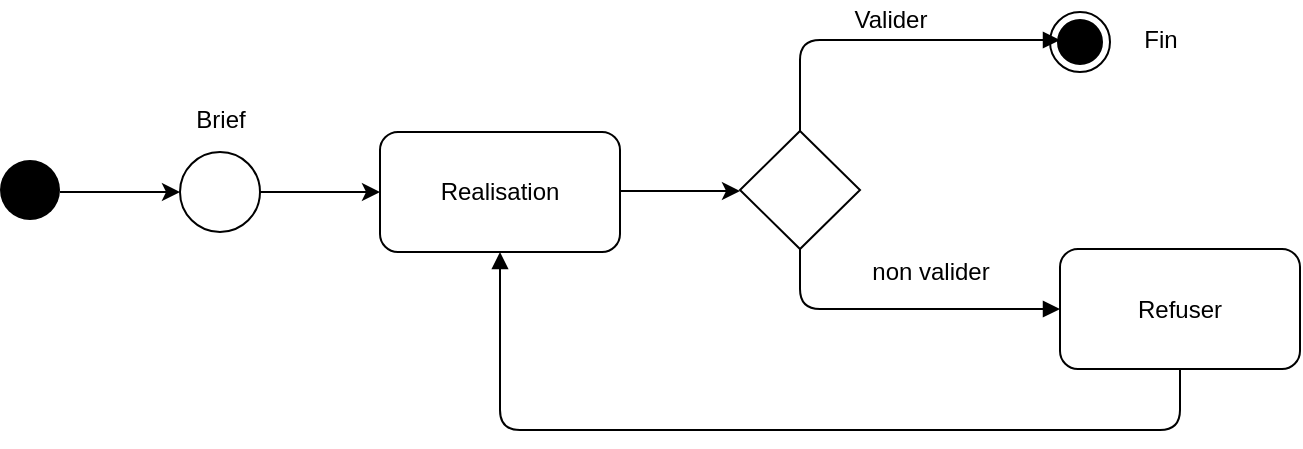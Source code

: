 <mxfile version="13.9.9" type="device"><diagram id="U59mQyfVzxLk5Y1lVwXq" name="Page-1"><mxGraphModel dx="1264" dy="592" grid="1" gridSize="10" guides="1" tooltips="1" connect="1" arrows="1" fold="1" page="1" pageScale="1" pageWidth="827" pageHeight="1169" math="0" shadow="0"><root><mxCell id="0"/><mxCell id="1" parent="0"/><mxCell id="JhPlh-t3WD6g5STpwFG2-1" value="" style="ellipse;fillColor=#000000;strokeColor=none;" vertex="1" parent="1"><mxGeometry x="70" y="130" width="30" height="30" as="geometry"/></mxCell><mxCell id="JhPlh-t3WD6g5STpwFG2-4" value="" style="endArrow=classic;html=1;" edge="1" parent="1"><mxGeometry width="50" height="50" relative="1" as="geometry"><mxPoint x="100" y="146" as="sourcePoint"/><mxPoint x="160" y="146" as="targetPoint"/></mxGeometry></mxCell><mxCell id="JhPlh-t3WD6g5STpwFG2-11" value="" style="edgeStyle=orthogonalEdgeStyle;rounded=0;orthogonalLoop=1;jettySize=auto;html=1;" edge="1" parent="1" source="JhPlh-t3WD6g5STpwFG2-5" target="JhPlh-t3WD6g5STpwFG2-10"><mxGeometry relative="1" as="geometry"/></mxCell><mxCell id="JhPlh-t3WD6g5STpwFG2-5" value="" style="ellipse;whiteSpace=wrap;html=1;aspect=fixed;" vertex="1" parent="1"><mxGeometry x="160" y="126" width="40" height="40" as="geometry"/></mxCell><mxCell id="JhPlh-t3WD6g5STpwFG2-8" value="Brief" style="text;html=1;align=center;verticalAlign=middle;resizable=0;points=[];autosize=1;" vertex="1" parent="1"><mxGeometry x="160" y="100" width="40" height="20" as="geometry"/></mxCell><mxCell id="JhPlh-t3WD6g5STpwFG2-10" value="Realisation" style="rounded=1;whiteSpace=wrap;html=1;" vertex="1" parent="1"><mxGeometry x="260" y="116" width="120" height="60" as="geometry"/></mxCell><mxCell id="JhPlh-t3WD6g5STpwFG2-12" value="" style="edgeStyle=orthogonalEdgeStyle;rounded=0;orthogonalLoop=1;jettySize=auto;html=1;" edge="1" parent="1"><mxGeometry relative="1" as="geometry"><mxPoint x="380" y="145.5" as="sourcePoint"/><mxPoint x="440" y="145.5" as="targetPoint"/></mxGeometry></mxCell><mxCell id="JhPlh-t3WD6g5STpwFG2-13" value="" style="rhombus;whiteSpace=wrap;html=1;" vertex="1" parent="1"><mxGeometry x="440" y="115.5" width="60" height="59" as="geometry"/></mxCell><mxCell id="JhPlh-t3WD6g5STpwFG2-15" value="" style="endArrow=block;endFill=1;html=1;edgeStyle=orthogonalEdgeStyle;align=left;verticalAlign=top;" edge="1" parent="1"><mxGeometry x="-1" relative="1" as="geometry"><mxPoint x="470" y="115.5" as="sourcePoint"/><mxPoint x="600" y="70" as="targetPoint"/><Array as="points"><mxPoint x="470" y="70"/><mxPoint x="570" y="70"/></Array></mxGeometry></mxCell><mxCell id="JhPlh-t3WD6g5STpwFG2-18" value="" style="endArrow=block;endFill=1;html=1;edgeStyle=orthogonalEdgeStyle;align=left;verticalAlign=top;exitX=0.5;exitY=1;exitDx=0;exitDy=0;" edge="1" parent="1" source="JhPlh-t3WD6g5STpwFG2-13"><mxGeometry x="-1" relative="1" as="geometry"><mxPoint x="470" y="190" as="sourcePoint"/><mxPoint x="600" y="204.5" as="targetPoint"/><Array as="points"><mxPoint x="470" y="205"/></Array></mxGeometry></mxCell><mxCell id="JhPlh-t3WD6g5STpwFG2-19" value="Valider" style="text;html=1;align=center;verticalAlign=middle;resizable=0;points=[];autosize=1;" vertex="1" parent="1"><mxGeometry x="490" y="50" width="50" height="20" as="geometry"/></mxCell><mxCell id="JhPlh-t3WD6g5STpwFG2-21" value="non valider" style="text;html=1;align=center;verticalAlign=middle;resizable=0;points=[];autosize=1;" vertex="1" parent="1"><mxGeometry x="500" y="176" width="70" height="20" as="geometry"/></mxCell><mxCell id="JhPlh-t3WD6g5STpwFG2-23" value="Refuser" style="rounded=1;whiteSpace=wrap;html=1;" vertex="1" parent="1"><mxGeometry x="600" y="174.5" width="120" height="60" as="geometry"/></mxCell><mxCell id="JhPlh-t3WD6g5STpwFG2-24" value="" style="ellipse;html=1;shape=endState;fillColor=#000000;strokeColor=#000000;" vertex="1" parent="1"><mxGeometry x="595" y="56" width="30" height="30" as="geometry"/></mxCell><mxCell id="JhPlh-t3WD6g5STpwFG2-25" value="" style="endArrow=block;endFill=1;html=1;edgeStyle=orthogonalEdgeStyle;align=left;verticalAlign=top;exitX=0.5;exitY=1;exitDx=0;exitDy=0;entryX=0.5;entryY=1;entryDx=0;entryDy=0;" edge="1" parent="1" target="JhPlh-t3WD6g5STpwFG2-10"><mxGeometry x="-1" relative="1" as="geometry"><mxPoint x="660" y="234.5" as="sourcePoint"/><mxPoint x="380" y="300" as="targetPoint"/><Array as="points"><mxPoint x="660" y="265"/><mxPoint x="320" y="265"/></Array></mxGeometry></mxCell><mxCell id="JhPlh-t3WD6g5STpwFG2-26" value="Fin" style="text;html=1;align=center;verticalAlign=middle;resizable=0;points=[];autosize=1;" vertex="1" parent="1"><mxGeometry x="635" y="60" width="30" height="20" as="geometry"/></mxCell></root></mxGraphModel></diagram></mxfile>